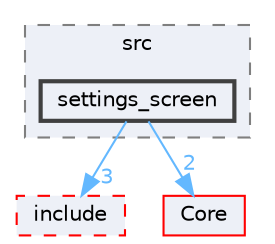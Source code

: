 digraph "C:/Users/aleja/Documents/Github/PM3-Cable_Monitor/Software/Cable-Monitor_TouchGFX/Cable_Monitor_Horwey/TouchGFX/gui/src/settings_screen"
{
 // LATEX_PDF_SIZE
  bgcolor="transparent";
  edge [fontname=Helvetica,fontsize=10,labelfontname=Helvetica,labelfontsize=10];
  node [fontname=Helvetica,fontsize=10,shape=box,height=0.2,width=0.4];
  compound=true
  subgraph clusterdir_fead4d3918e78267d6332d052aea3780 {
    graph [ bgcolor="#edf0f7", pencolor="grey50", label="src", fontname=Helvetica,fontsize=10 style="filled,dashed", URL="dir_fead4d3918e78267d6332d052aea3780.html",tooltip=""]
  dir_ead65db791c4ac2d83c915e6511402ee [label="settings_screen", fillcolor="#edf0f7", color="grey25", style="filled,bold", URL="dir_ead65db791c4ac2d83c915e6511402ee.html",tooltip=""];
  }
  dir_7d0e74372a50d3721000a94171d7e601 [label="include", fillcolor="#edf0f7", color="red", style="filled,dashed", URL="dir_7d0e74372a50d3721000a94171d7e601.html",tooltip=""];
  dir_c6310732a22f63c0c2fc5595561e68f1 [label="Core", fillcolor="#edf0f7", color="red", style="filled", URL="dir_c6310732a22f63c0c2fc5595561e68f1.html",tooltip=""];
  dir_ead65db791c4ac2d83c915e6511402ee->dir_7d0e74372a50d3721000a94171d7e601 [headlabel="3", labeldistance=1.5 headhref="dir_000033_000011.html" href="dir_000033_000011.html" color="steelblue1" fontcolor="steelblue1"];
  dir_ead65db791c4ac2d83c915e6511402ee->dir_c6310732a22f63c0c2fc5595561e68f1 [headlabel="2", labeldistance=1.5 headhref="dir_000033_000005.html" href="dir_000033_000005.html" color="steelblue1" fontcolor="steelblue1"];
}
